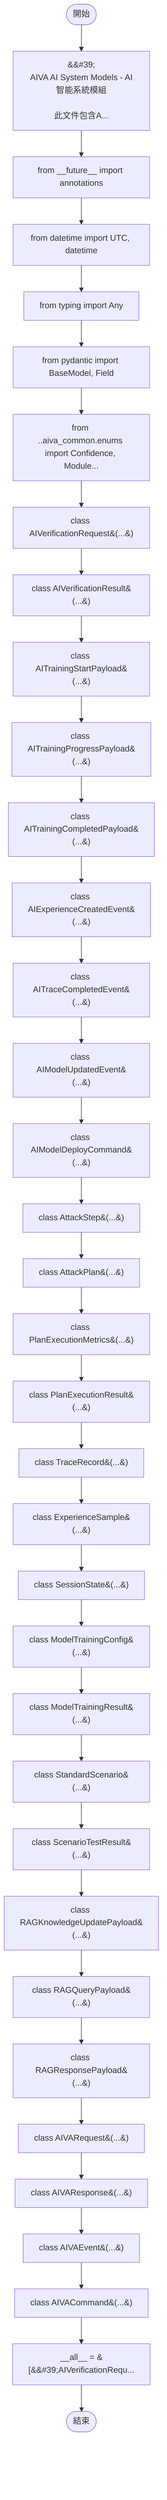 flowchart TB
    n1([開始])
    n2([結束])
    n3[&amp;&#35;39;\nAIVA AI System Models - AI智能系統模組\n\n此文件包含A...]
    n4[from __future__ import annotations]
    n5[from datetime import UTC, datetime]
    n6[from typing import Any]
    n7[from pydantic import BaseModel, Field]
    n8[from ..aiva_common.enums import Confidence, Module...]
    n9[class AIVerificationRequest&#40;...&#41;]
    n10[class AIVerificationResult&#40;...&#41;]
    n11[class AITrainingStartPayload&#40;...&#41;]
    n12[class AITrainingProgressPayload&#40;...&#41;]
    n13[class AITrainingCompletedPayload&#40;...&#41;]
    n14[class AIExperienceCreatedEvent&#40;...&#41;]
    n15[class AITraceCompletedEvent&#40;...&#41;]
    n16[class AIModelUpdatedEvent&#40;...&#41;]
    n17[class AIModelDeployCommand&#40;...&#41;]
    n18[class AttackStep&#40;...&#41;]
    n19[class AttackPlan&#40;...&#41;]
    n20[class PlanExecutionMetrics&#40;...&#41;]
    n21[class PlanExecutionResult&#40;...&#41;]
    n22[class TraceRecord&#40;...&#41;]
    n23[class ExperienceSample&#40;...&#41;]
    n24[class SessionState&#40;...&#41;]
    n25[class ModelTrainingConfig&#40;...&#41;]
    n26[class ModelTrainingResult&#40;...&#41;]
    n27[class StandardScenario&#40;...&#41;]
    n28[class ScenarioTestResult&#40;...&#41;]
    n29[class RAGKnowledgeUpdatePayload&#40;...&#41;]
    n30[class RAGQueryPayload&#40;...&#41;]
    n31[class RAGResponsePayload&#40;...&#41;]
    n32[class AIVARequest&#40;...&#41;]
    n33[class AIVAResponse&#40;...&#41;]
    n34[class AIVAEvent&#40;...&#41;]
    n35[class AIVACommand&#40;...&#41;]
    n36[__all__ = &#91;&amp;&#35;39;AIVerificationRequ...]
    n1 --> n3
    n3 --> n4
    n4 --> n5
    n5 --> n6
    n6 --> n7
    n7 --> n8
    n8 --> n9
    n9 --> n10
    n10 --> n11
    n11 --> n12
    n12 --> n13
    n13 --> n14
    n14 --> n15
    n15 --> n16
    n16 --> n17
    n17 --> n18
    n18 --> n19
    n19 --> n20
    n20 --> n21
    n21 --> n22
    n22 --> n23
    n23 --> n24
    n24 --> n25
    n25 --> n26
    n26 --> n27
    n27 --> n28
    n28 --> n29
    n29 --> n30
    n30 --> n31
    n31 --> n32
    n32 --> n33
    n33 --> n34
    n34 --> n35
    n35 --> n36
    n36 --> n2
